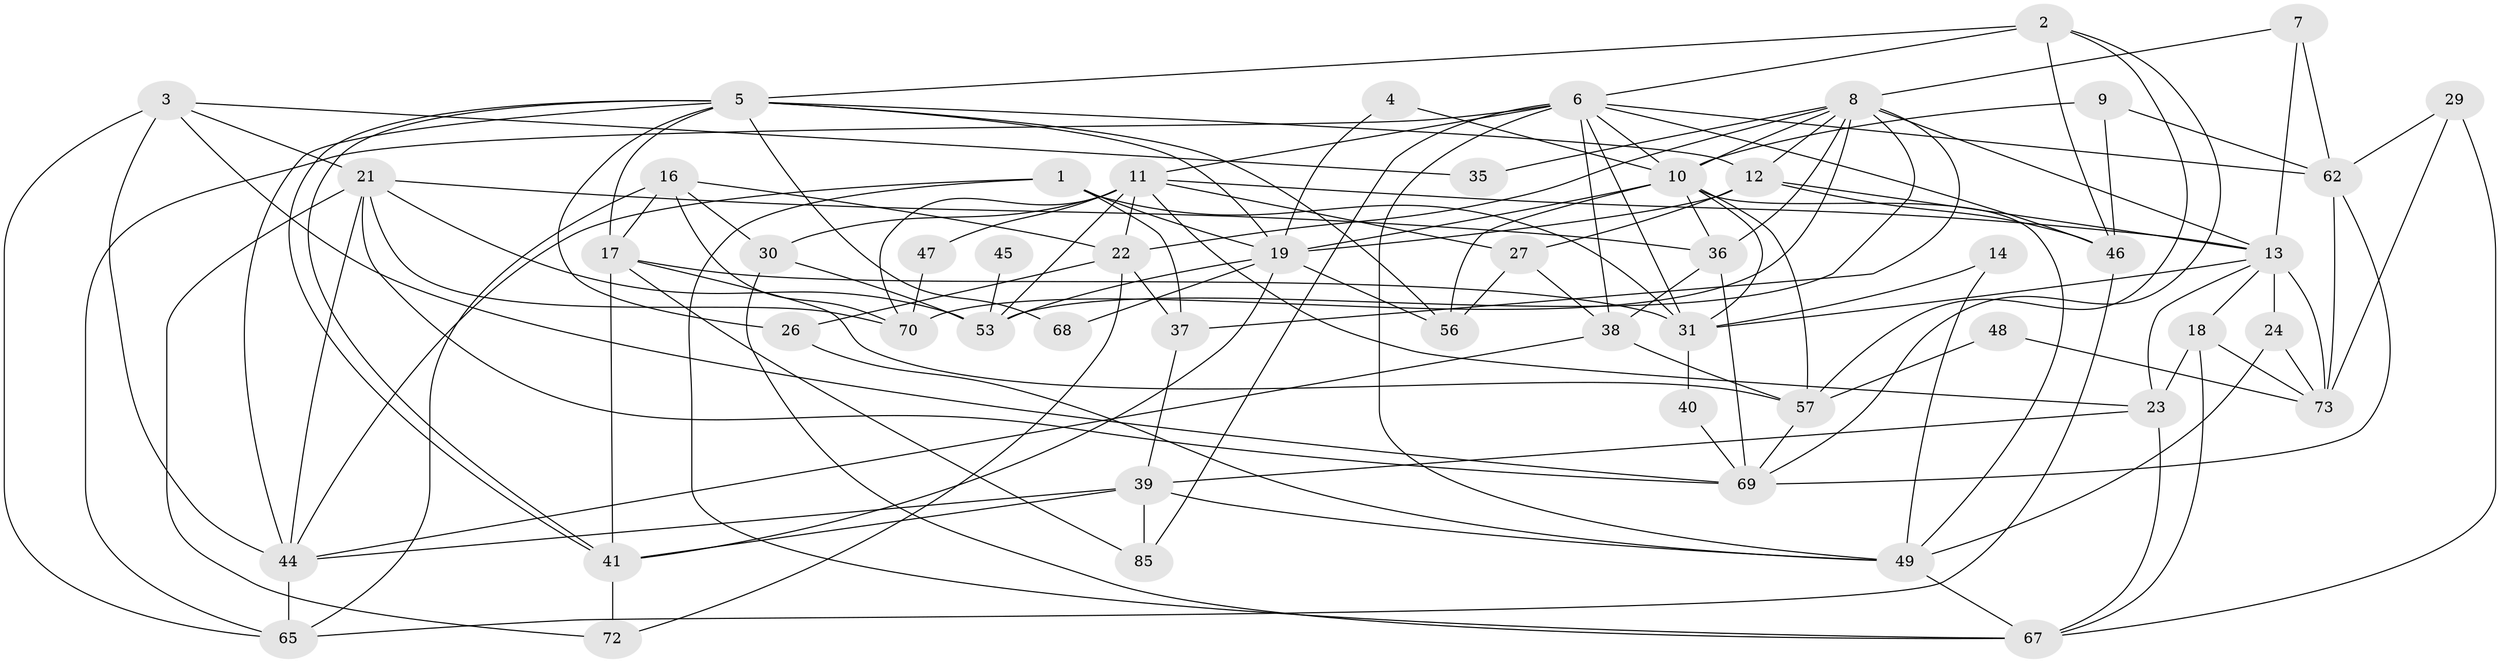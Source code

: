 // Generated by graph-tools (version 1.1) at 2025/52/02/27/25 19:52:03]
// undirected, 52 vertices, 134 edges
graph export_dot {
graph [start="1"]
  node [color=gray90,style=filled];
  1 [super="+32"];
  2 [super="+81"];
  3 [super="+52"];
  4;
  5 [super="+15"];
  6 [super="+25"];
  7 [super="+77"];
  8 [super="+33"];
  9;
  10 [super="+20"];
  11 [super="+76"];
  12 [super="+80"];
  13 [super="+58"];
  14;
  16 [super="+28"];
  17 [super="+74"];
  18;
  19 [super="+42"];
  21 [super="+51"];
  22 [super="+43"];
  23 [super="+55"];
  24;
  26 [super="+61"];
  27 [super="+64"];
  29;
  30 [super="+34"];
  31 [super="+50"];
  35;
  36;
  37;
  38 [super="+63"];
  39 [super="+60"];
  40;
  41 [super="+75"];
  44 [super="+83"];
  45;
  46 [super="+82"];
  47;
  48;
  49 [super="+71"];
  53 [super="+54"];
  56 [super="+66"];
  57 [super="+59"];
  62 [super="+78"];
  65;
  67;
  68;
  69 [super="+79"];
  70;
  72;
  73 [super="+84"];
  85;
  1 -- 19;
  1 -- 37;
  1 -- 67;
  1 -- 44;
  1 -- 31;
  2 -- 57;
  2 -- 46;
  2 -- 6;
  2 -- 69;
  2 -- 5;
  3 -- 69;
  3 -- 65;
  3 -- 35;
  3 -- 21;
  3 -- 44;
  4 -- 10;
  4 -- 19;
  5 -- 41;
  5 -- 41;
  5 -- 17;
  5 -- 26;
  5 -- 56;
  5 -- 19;
  5 -- 68;
  5 -- 44;
  5 -- 12;
  6 -- 46;
  6 -- 38;
  6 -- 85;
  6 -- 49;
  6 -- 65;
  6 -- 62;
  6 -- 11;
  6 -- 31;
  6 -- 10;
  7 -- 8;
  7 -- 62 [weight=2];
  7 -- 13;
  8 -- 37;
  8 -- 35;
  8 -- 70;
  8 -- 36;
  8 -- 53;
  8 -- 13;
  8 -- 12;
  8 -- 22;
  8 -- 10;
  9 -- 46;
  9 -- 10;
  9 -- 62;
  10 -- 49;
  10 -- 56;
  10 -- 19;
  10 -- 36;
  10 -- 57;
  10 -- 31;
  11 -- 23;
  11 -- 47;
  11 -- 53;
  11 -- 70;
  11 -- 13;
  11 -- 30;
  11 -- 22;
  11 -- 27;
  12 -- 46;
  12 -- 13;
  12 -- 19;
  12 -- 27;
  13 -- 73;
  13 -- 18;
  13 -- 23;
  13 -- 24;
  13 -- 31;
  14 -- 31;
  14 -- 49;
  16 -- 22;
  16 -- 70;
  16 -- 17;
  16 -- 65;
  16 -- 30;
  17 -- 41;
  17 -- 85;
  17 -- 57;
  17 -- 31;
  18 -- 67;
  18 -- 23;
  18 -- 73;
  19 -- 53;
  19 -- 41 [weight=2];
  19 -- 68;
  19 -- 56;
  21 -- 70;
  21 -- 72;
  21 -- 53;
  21 -- 36;
  21 -- 44;
  21 -- 69;
  22 -- 72;
  22 -- 37;
  22 -- 26;
  23 -- 67;
  23 -- 39;
  24 -- 49;
  24 -- 73;
  26 -- 49;
  27 -- 56;
  27 -- 38;
  29 -- 73;
  29 -- 67;
  29 -- 62;
  30 -- 67;
  30 -- 53;
  31 -- 40;
  36 -- 38;
  36 -- 69;
  37 -- 39;
  38 -- 57;
  38 -- 44;
  39 -- 41;
  39 -- 49;
  39 -- 85;
  39 -- 44;
  40 -- 69;
  41 -- 72;
  44 -- 65;
  45 -- 53 [weight=2];
  46 -- 65;
  47 -- 70;
  48 -- 57;
  48 -- 73;
  49 -- 67;
  57 -- 69;
  62 -- 73;
  62 -- 69;
}
